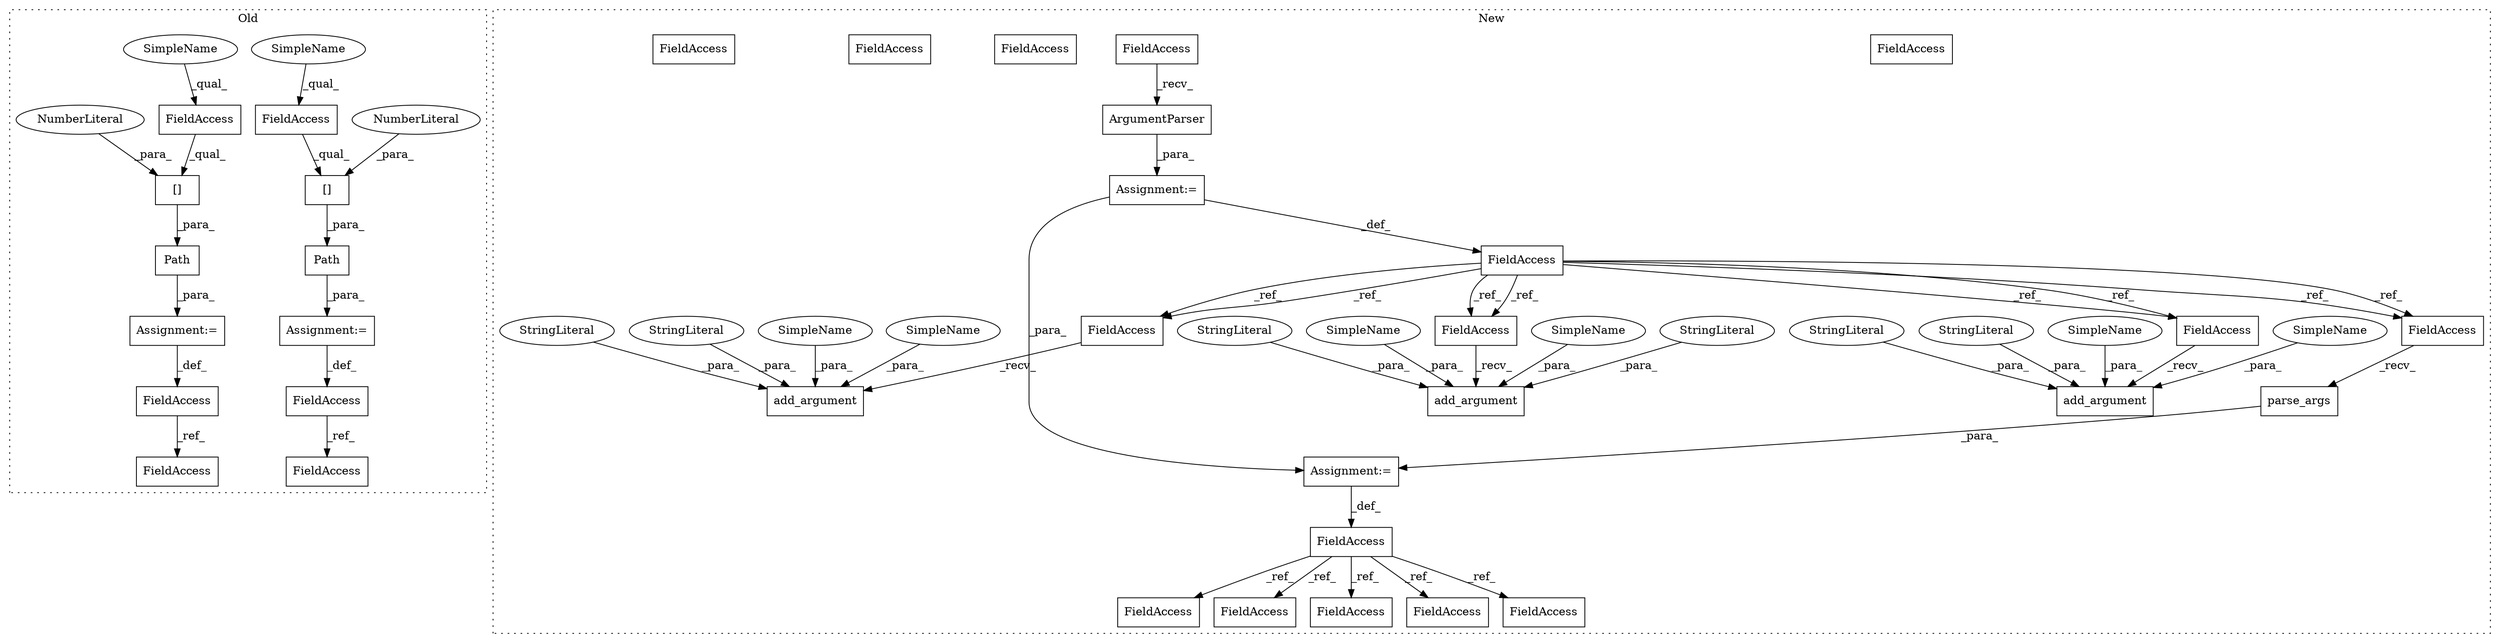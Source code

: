 digraph G {
subgraph cluster0 {
1 [label="Path" a="32" s="3157,3173" l="5,1" shape="box"];
5 [label="Assignment:=" a="7" s="3156" l="1" shape="box"];
7 [label="[]" a="2" s="3162,3172" l="9,1" shape="box"];
8 [label="NumberLiteral" a="34" s="3171" l="1" shape="ellipse"];
18 [label="FieldAccess" a="22" s="3162" l="8" shape="box"];
19 [label="FieldAccess" a="22" s="3201" l="8" shape="box"];
20 [label="[]" a="2" s="3201,3211" l="9,1" shape="box"];
21 [label="Path" a="32" s="3196,3212" l="5,1" shape="box"];
22 [label="NumberLiteral" a="34" s="3210" l="1" shape="ellipse"];
27 [label="FieldAccess" a="22" s="3182" l="13" shape="box"];
28 [label="FieldAccess" a="22" s="3357" l="13" shape="box"];
30 [label="Assignment:=" a="7" s="3195" l="1" shape="box"];
32 [label="FieldAccess" a="22" s="3144" l="12" shape="box"];
33 [label="FieldAccess" a="22" s="3344" l="12" shape="box"];
50 [label="SimpleName" a="42" s="3162" l="3" shape="ellipse"];
51 [label="SimpleName" a="42" s="3201" l="3" shape="ellipse"];
label = "Old";
style="dotted";
}
subgraph cluster1 {
2 [label="parse_args" a="32" s="3607" l="12" shape="box"];
3 [label="FieldAccess" a="22" s="3595" l="4" shape="box"];
4 [label="FieldAccess" a="22" s="3760" l="4" shape="box"];
6 [label="Assignment:=" a="7" s="3599" l="1" shape="box"];
9 [label="ArgumentParser" a="32" s="3232" l="16" shape="box"];
10 [label="add_argument" a="32" s="3408,3512" l="13,1" shape="box"];
11 [label="StringLiteral" a="45" s="3421" l="12" shape="ellipse"];
12 [label="add_argument" a="32" s="3528,3586" l="13,1" shape="box"];
13 [label="StringLiteral" a="45" s="3444" l="68" shape="ellipse"];
14 [label="StringLiteral" a="45" s="3541" l="10" shape="ellipse"];
15 [label="StringLiteral" a="45" s="3562" l="24" shape="ellipse"];
16 [label="FieldAccess" a="22" s="3216" l="6" shape="box"];
17 [label="FieldAccess" a="22" s="3401" l="6" shape="box"];
23 [label="FieldAccess" a="22" s="3223" l="8" shape="box"];
24 [label="FieldAccess" a="22" s="3521" l="6" shape="box"];
25 [label="FieldAccess" a="22" s="3600" l="6" shape="box"];
26 [label="FieldAccess" a="22" s="3256" l="6" shape="box"];
29 [label="Assignment:=" a="7" s="3222" l="1" shape="box"];
31 [label="add_argument" a="32" s="3263,3392" l="13,1" shape="box"];
34 [label="FieldAccess" a="22" s="3702" l="4" shape="box"];
35 [label="FieldAccess" a="22" s="3891" l="4" shape="box"];
36 [label="StringLiteral" a="45" s="3276" l="10" shape="ellipse"];
37 [label="StringLiteral" a="45" s="3297" l="95" shape="ellipse"];
38 [label="FieldAccess" a="22" s="3875" l="4" shape="box"];
39 [label="FieldAccess" a="22" s="3643" l="4" shape="box"];
40 [label="SimpleName" a="42" s="3552" l="4" shape="ellipse"];
41 [label="SimpleName" a="42" s="3287" l="4" shape="ellipse"];
42 [label="SimpleName" a="42" s="3434" l="4" shape="ellipse"];
43 [label="SimpleName" a="42" s="3439" l="4" shape="ellipse"];
44 [label="SimpleName" a="42" s="3292" l="4" shape="ellipse"];
45 [label="SimpleName" a="42" s="3557" l="4" shape="ellipse"];
46 [label="FieldAccess" a="22" s="3256" l="6" shape="box"];
47 [label="FieldAccess" a="22" s="3401" l="6" shape="box"];
48 [label="FieldAccess" a="22" s="3521" l="6" shape="box"];
49 [label="FieldAccess" a="22" s="3600" l="6" shape="box"];
label = "New";
style="dotted";
}
1 -> 5 [label="_para_"];
2 -> 6 [label="_para_"];
3 -> 4 [label="_ref_"];
3 -> 34 [label="_ref_"];
3 -> 35 [label="_ref_"];
3 -> 39 [label="_ref_"];
3 -> 38 [label="_ref_"];
5 -> 32 [label="_def_"];
6 -> 3 [label="_def_"];
7 -> 1 [label="_para_"];
8 -> 7 [label="_para_"];
9 -> 29 [label="_para_"];
11 -> 10 [label="_para_"];
13 -> 10 [label="_para_"];
14 -> 12 [label="_para_"];
15 -> 12 [label="_para_"];
16 -> 48 [label="_ref_"];
16 -> 49 [label="_ref_"];
16 -> 49 [label="_ref_"];
16 -> 47 [label="_ref_"];
16 -> 47 [label="_ref_"];
16 -> 46 [label="_ref_"];
16 -> 48 [label="_ref_"];
16 -> 46 [label="_ref_"];
18 -> 7 [label="_qual_"];
19 -> 20 [label="_qual_"];
20 -> 21 [label="_para_"];
21 -> 30 [label="_para_"];
22 -> 20 [label="_para_"];
23 -> 9 [label="_recv_"];
27 -> 28 [label="_ref_"];
29 -> 16 [label="_def_"];
29 -> 6 [label="_para_"];
30 -> 27 [label="_def_"];
32 -> 33 [label="_ref_"];
36 -> 31 [label="_para_"];
37 -> 31 [label="_para_"];
40 -> 12 [label="_para_"];
41 -> 31 [label="_para_"];
42 -> 10 [label="_para_"];
43 -> 10 [label="_para_"];
44 -> 31 [label="_para_"];
45 -> 12 [label="_para_"];
46 -> 31 [label="_recv_"];
47 -> 10 [label="_recv_"];
48 -> 12 [label="_recv_"];
49 -> 2 [label="_recv_"];
50 -> 18 [label="_qual_"];
51 -> 19 [label="_qual_"];
}